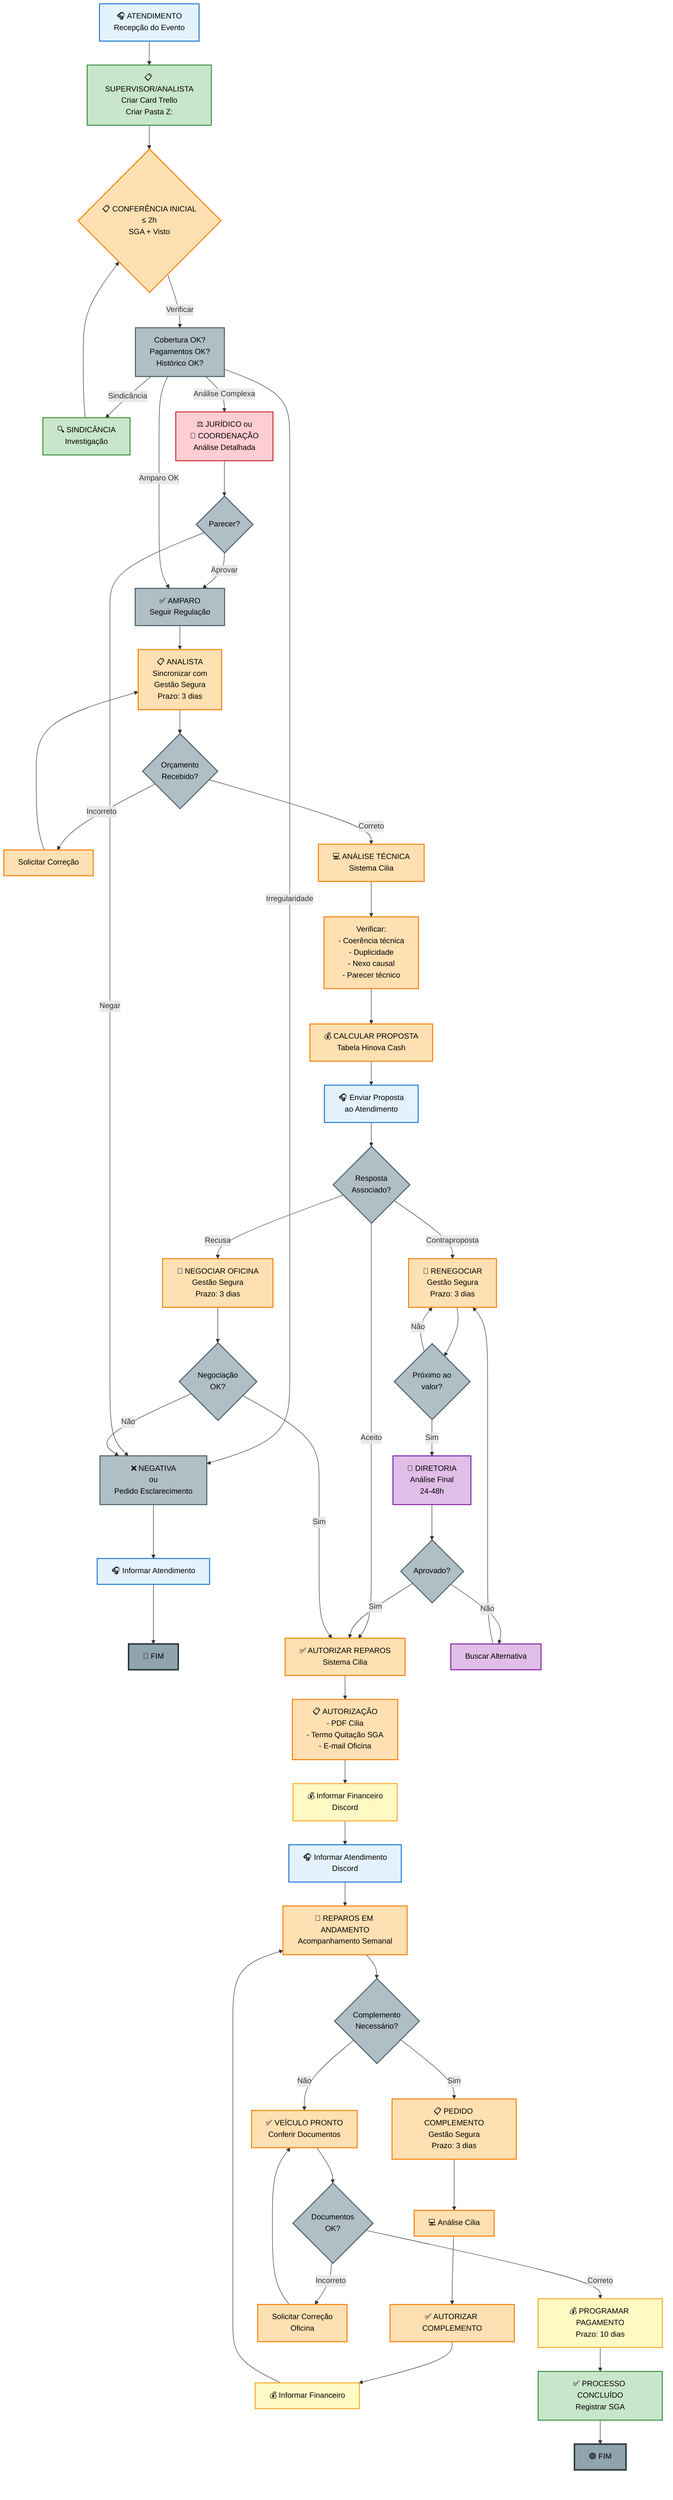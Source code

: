 graph TD
    %% Estilo dos nós
    classDef atendimento fill:#E3F2FD,stroke:#1976D2,stroke-width:2px,color:#000
    classDef analista fill:#FFE0B2,stroke:#F57C00,stroke-width:2px,color:#000
    classDef supervisor fill:#C8E6C9,stroke:#388E3C,stroke-width:2px,color:#000
    classDef coordenacao fill:#E1BEE7,stroke:#7B1FA2,stroke-width:2px,color:#000
    classDef juridico fill:#FFCDD2,stroke:#C62828,stroke-width:2px,color:#000
    classDef financeiro fill:#FFF9C4,stroke:#F9A825,stroke-width:2px,color:#000
    classDef decisao fill:#B0BEC5,stroke:#455A64,stroke-width:2px,color:#000
    classDef fim fill:#90A4AE,stroke:#263238,stroke-width:3px,color:#000
    
    %% Início
    A[🎧 ATENDIMENTO<br/>Recepção do Evento]:::atendimento
    A --> B[📋 SUPERVISOR/ANALISTA<br/>Criar Card Trello<br/>Criar Pasta Z:]:::supervisor
    
    %% Conferência Inicial
    B --> C{📋 CONFERÊNCIA INICIAL<br/>≤ 2h<br/>SGA + Visto}:::analista
    C -->|Verificar| D[Cobertura OK?<br/>Pagamentos OK?<br/>Histórico OK?]:::decisao
    
    D -->|Irregularidade| E[❌ NEGATIVA<br/>ou<br/>Pedido Esclarecimento]:::decisao
    E --> F[🎧 Informar Atendimento]:::atendimento
    F --> FIM1[🔴 FIM]:::fim
    
    D -->|Sindicância| G[🔍 SINDICÂNCIA<br/>Investigação]:::supervisor
    G --> C
    
    D -->|Análise Complexa| H[⚖️ JURÍDICO ou<br/>🎯 COORDENAÇÃO<br/>Análise Detalhada]:::juridico
    H --> I{Parecer?}:::decisao
    I -->|Negar| E
    I -->|Aprovar| J
    
    D -->|Amparo OK| J[✅ AMPARO<br/>Seguir Regulação]:::decisao
    
    %% Sincronização Gestão Segura
    J --> K[📋 ANALISTA<br/>Sincronizar com<br/>Gestão Segura<br/>Prazo: 3 dias]:::analista
    
    K --> L{Orçamento<br/>Recebido?}:::decisao
    L -->|Incorreto| M[Solicitar Correção]:::analista
    M --> K
    L -->|Correto| N
    
    %% Análise Técnica
    N[💻 ANÁLISE TÉCNICA<br/>Sistema Cilia]:::analista
    N --> O[Verificar:<br/>- Coerência técnica<br/>- Duplicidade<br/>- Nexo causal<br/>- Parecer técnico]:::analista
    
    O --> P[💰 CALCULAR PROPOSTA<br/>Tabela Hinova Cash]:::analista
    P --> Q[🎧 Enviar Proposta<br/>ao Atendimento]:::atendimento
    
    %% Retorno do Associado
    Q --> R{Resposta<br/>Associado?}:::decisao
    
    R -->|Aceito| S[✅ AUTORIZAR REPAROS<br/>Sistema Cilia]:::analista
    
    R -->|Contraproposta| T[🔄 RENEGOCIAR<br/>Gestão Segura<br/>Prazo: 3 dias]:::analista
    T --> U{Próximo ao<br/>valor?}:::decisao
    U -->|Sim| V[🎯 DIRETORIA<br/>Análise Final<br/>24-48h]:::coordenacao
    V --> W{Aprovado?}:::decisao
    W -->|Sim| S
    W -->|Não| X[Buscar Alternativa]:::coordenacao
    X --> T
    U -->|Não| T
    
    R -->|Recusa| Y[🔄 NEGOCIAR OFICINA<br/>Gestão Segura<br/>Prazo: 3 dias]:::analista
    Y --> Z{Negociação<br/>OK?}:::decisao
    Z -->|Sim| S
    Z -->|Não| E
    
    %% Autorização
    S --> AA[📋 AUTORIZAÇÃO<br/>- PDF Cilia<br/>- Termo Quitação SGA<br/>- E-mail Oficina]:::analista
    AA --> AB[💰 Informar Financeiro<br/>Discord]:::financeiro
    AB --> AC[🎧 Informar Atendimento<br/>Discord]:::atendimento
    
    %% Acompanhamento
    AC --> AD[🔧 REPAROS EM ANDAMENTO<br/>Acompanhamento Semanal]:::analista
    
    AD --> AE{Complemento<br/>Necessário?}:::decisao
    AE -->|Sim| AF[📋 PEDIDO COMPLEMENTO<br/>Gestão Segura<br/>Prazo: 3 dias]:::analista
    AF --> AG[💻 Análise Cilia]:::analista
    AG --> AH[✅ AUTORIZAR COMPLEMENTO]:::analista
    AH --> AI[💰 Informar Financeiro]:::financeiro
    AI --> AD
    
    AE -->|Não| AJ[✅ VEÍCULO PRONTO<br/>Conferir Documentos]:::analista
    
    %% Finalização
    AJ --> AK{Documentos<br/>OK?}:::decisao
    AK -->|Incorreto| AL[Solicitar Correção<br/>Oficina]:::analista
    AL --> AJ
    AK -->|Correto| AM[💰 PROGRAMAR PAGAMENTO<br/>Prazo: 10 dias]:::financeiro
    
    AM --> AN[✅ PROCESSO CONCLUÍDO<br/>Registrar SGA]:::supervisor
    AN --> FIM2[🟢 FIM]:::fim